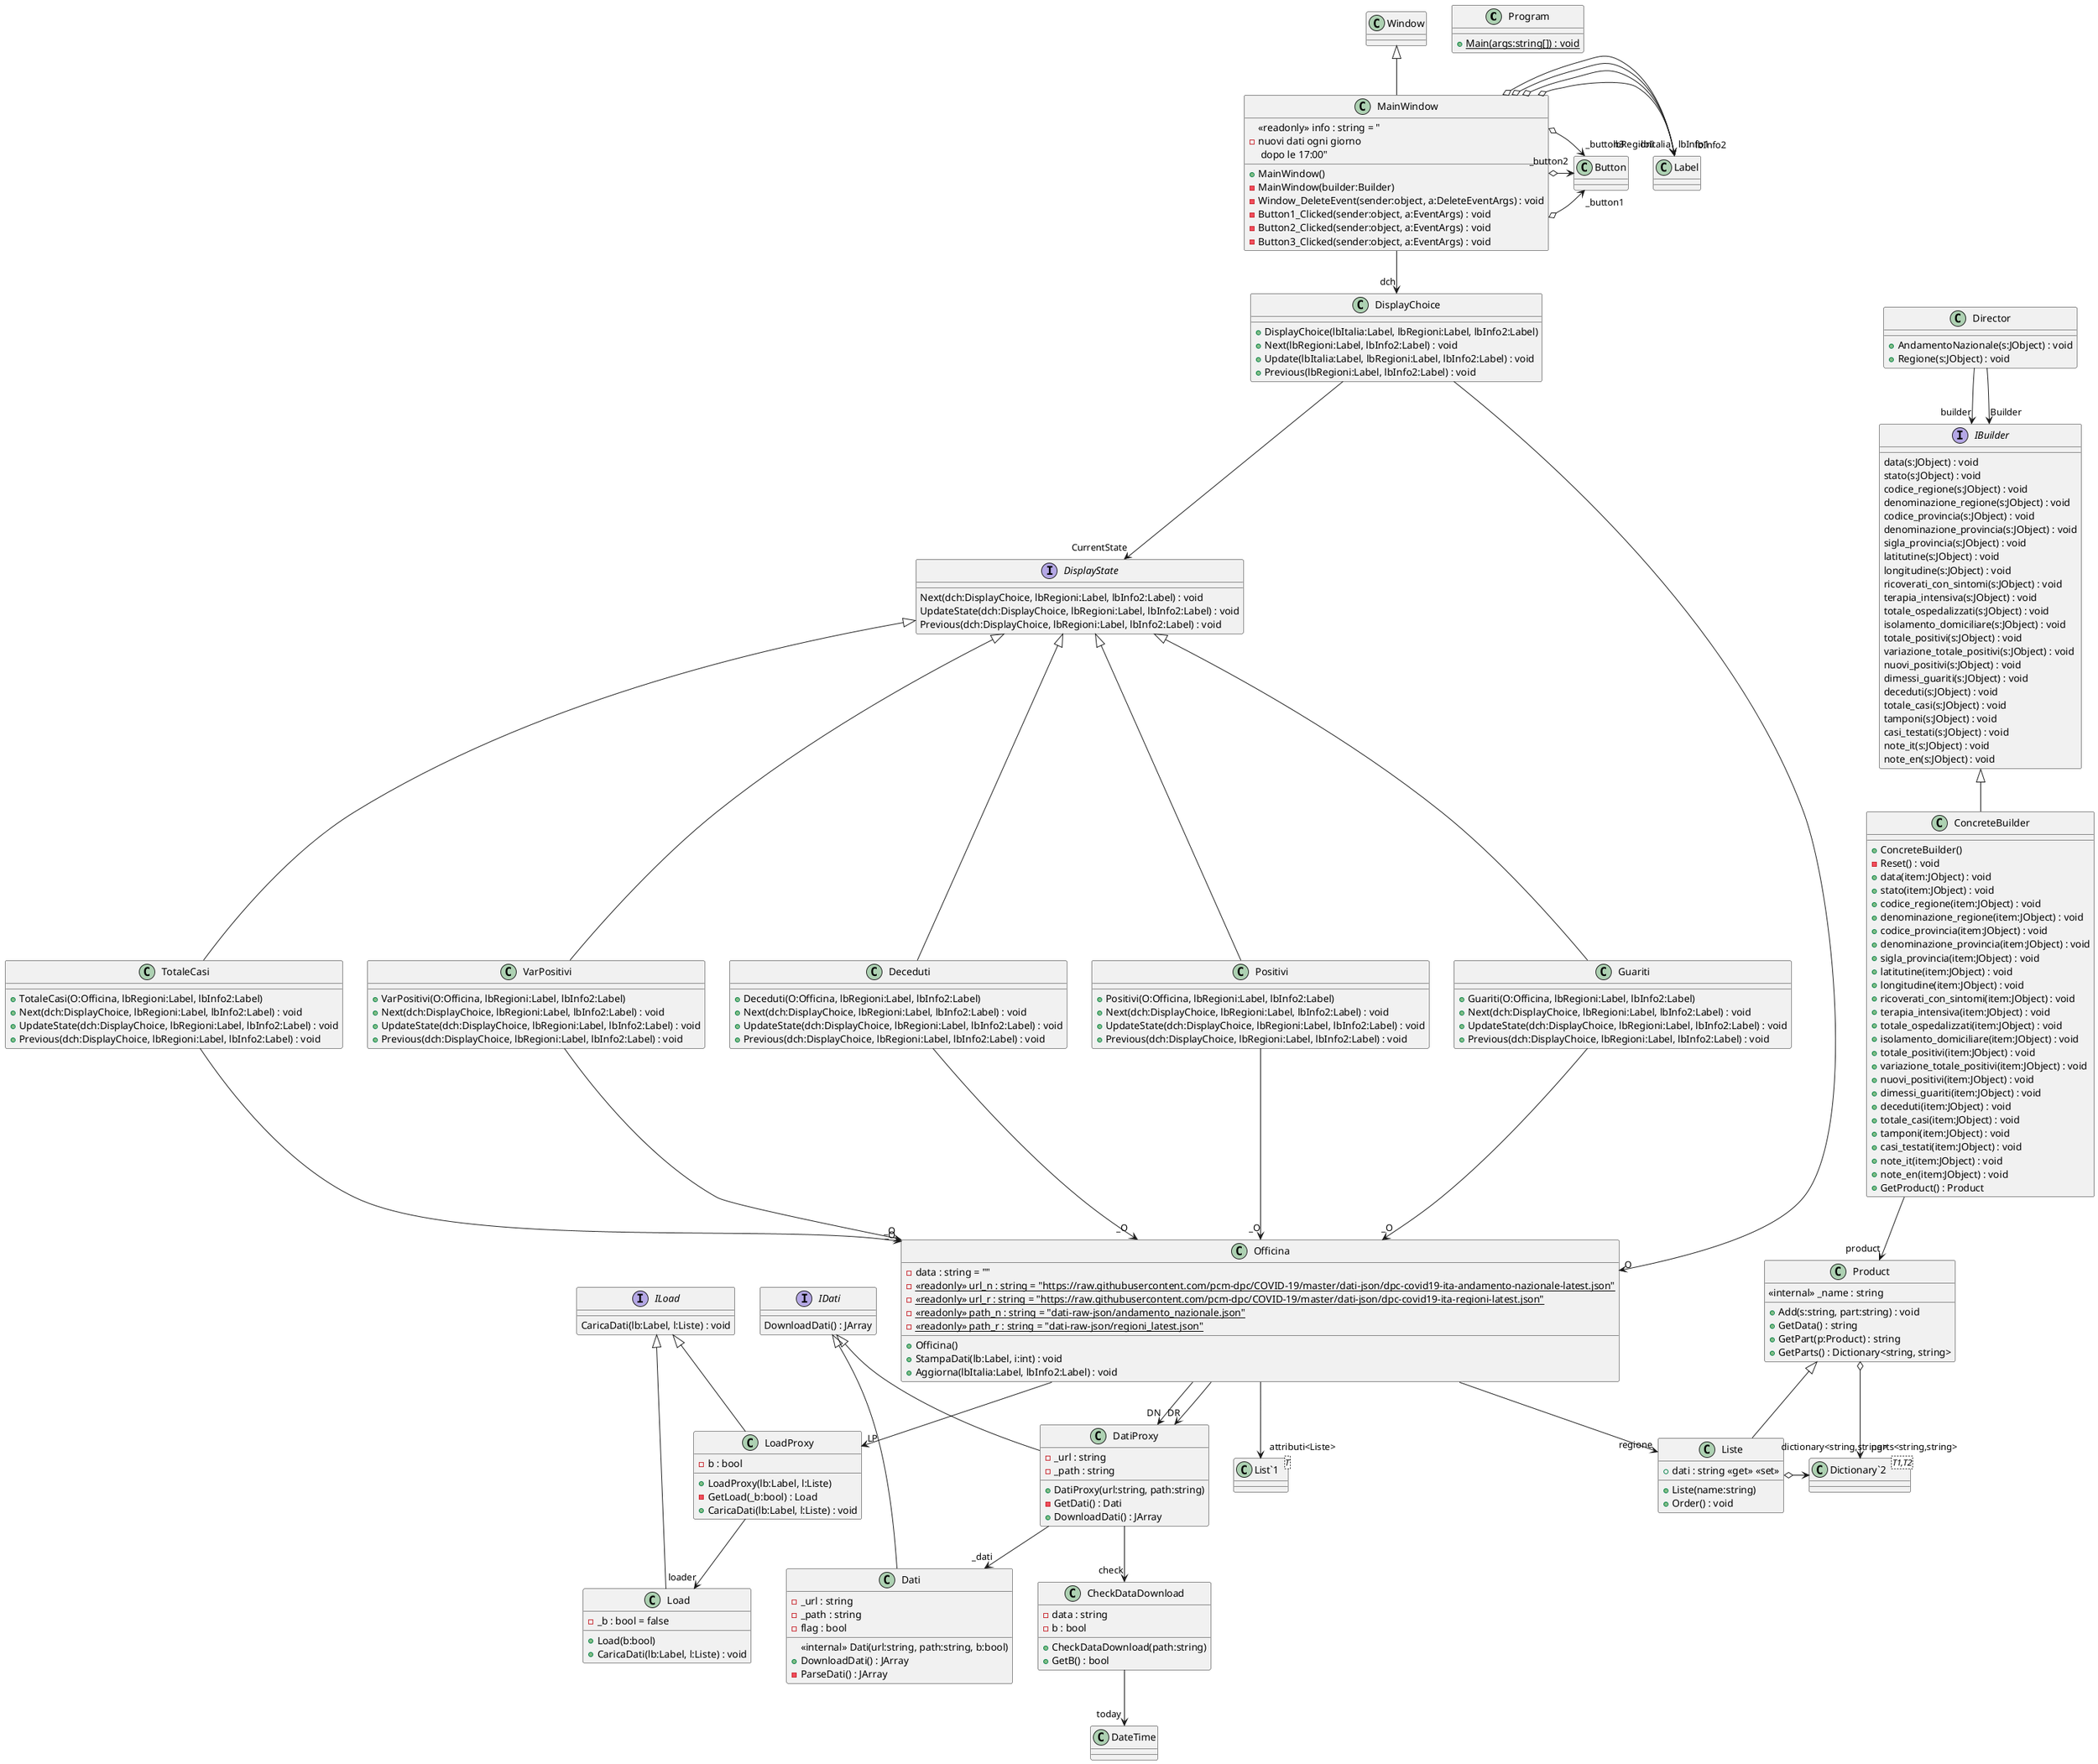 @startuml
class Program {
    + {static} Main(args:string[]) : void
}
class Officina {
    - data : string = ""
    - {static} <<readonly>> url_n : string = "https://raw.githubusercontent.com/pcm-dpc/COVID-19/master/dati-json/dpc-covid19-ita-andamento-nazionale-latest.json"
    - {static} <<readonly>> url_r : string = "https://raw.githubusercontent.com/pcm-dpc/COVID-19/master/dati-json/dpc-covid19-ita-regioni-latest.json"
    - {static} <<readonly>> path_n : string = "dati-raw-json/andamento_nazionale.json"
    - {static} <<readonly>> path_r : string = "dati-raw-json/regioni_latest.json"
    + Officina()
    + StampaDati(lb:Label, i:int) : void
    + Aggiorna(lbItalia:Label, lbInfo2:Label) : void
}
class "List`1"<T> {
}
Officina --> "LP" LoadProxy
Officina --> "regione" Liste
Officina --> "attributi<Liste>" "List`1"
Officina --> "DN" DatiProxy
Officina --> "DR" DatiProxy
class CheckDataDownload {
    - data : string
    - b : bool
    + CheckDataDownload(path:string)
    + GetB() : bool
}
CheckDataDownload --> "today" DateTime
interface ILoad {
    CaricaDati(lb:Label, l:Liste) : void
}
class DatiProxy {
    - _url : string
    - _path : string
    + DatiProxy(url:string, path:string)
    - GetDati() : Dati
    + DownloadDati() : JArray
}
IDati <|-- DatiProxy
DatiProxy --> "_dati" Dati
DatiProxy --> "check" CheckDataDownload
interface IDati {
    DownloadDati() : JArray
}
class Dati {
    - _url : string
    - _path : string
    - flag : bool
    <<internal>> Dati(url:string, path:string, b:bool)
    + DownloadDati() : JArray
    - ParseDati() : JArray
}
IDati <|-- Dati
class Load {
    - _b : bool = false
    + Load(b:bool)
    + CaricaDati(lb:Label, l:Liste) : void
}
ILoad <|-- Load
class LoadProxy {
    - b : bool
    + LoadProxy(lb:Label, l:Liste)
    - GetLoad(_b:bool) : Load
    + CaricaDati(lb:Label, l:Liste) : void
}
ILoad <|-- LoadProxy
LoadProxy --> "loader" Load
class Product {
    <<internal>> _name : string
    + Add(s:string, part:string) : void
    + GetData() : string
    + GetPart(p:Product) : string
    + GetParts() : Dictionary<string, string>
}
class "Dictionary`2"<T1,T2> {
}
Product o-> "parts<string,string>" "Dictionary`2"
class Liste {
    + dati : string <<get>> <<set>>
    + Liste(name:string)
    + Order() : void
}
class "Dictionary`2"<T1,T2> {
}
Product <|-- Liste
Liste o-> "dictionary<string,string>" "Dictionary`2"
class Director {
    + AndamentoNazionale(s:JObject) : void
    + Regione(s:JObject) : void
}
Director --> "builder" IBuilder
Director --> "Builder" IBuilder
class ConcreteBuilder {
    + ConcreteBuilder()
    - Reset() : void
    + data(item:JObject) : void
    + stato(item:JObject) : void
    + codice_regione(item:JObject) : void
    + denominazione_regione(item:JObject) : void
    + codice_provincia(item:JObject) : void
    + denominazione_provincia(item:JObject) : void
    + sigla_provincia(item:JObject) : void
    + latitutine(item:JObject) : void
    + longitudine(item:JObject) : void
    + ricoverati_con_sintomi(item:JObject) : void
    + terapia_intensiva(item:JObject) : void
    + totale_ospedalizzati(item:JObject) : void
    + isolamento_domiciliare(item:JObject) : void
    + totale_positivi(item:JObject) : void
    + variazione_totale_positivi(item:JObject) : void
    + nuovi_positivi(item:JObject) : void
    + dimessi_guariti(item:JObject) : void
    + deceduti(item:JObject) : void
    + totale_casi(item:JObject) : void
    + tamponi(item:JObject) : void
    + casi_testati(item:JObject) : void
    + note_it(item:JObject) : void
    + note_en(item:JObject) : void
    + GetProduct() : Product
}
IBuilder <|-- ConcreteBuilder
ConcreteBuilder --> "product" Product
interface IBuilder {
    data(s:JObject) : void
    stato(s:JObject) : void
    codice_regione(s:JObject) : void
    denominazione_regione(s:JObject) : void
    codice_provincia(s:JObject) : void
    denominazione_provincia(s:JObject) : void
    sigla_provincia(s:JObject) : void
    latitutine(s:JObject) : void
    longitudine(s:JObject) : void
    ricoverati_con_sintomi(s:JObject) : void
    terapia_intensiva(s:JObject) : void
    totale_ospedalizzati(s:JObject) : void
    isolamento_domiciliare(s:JObject) : void
    totale_positivi(s:JObject) : void
    variazione_totale_positivi(s:JObject) : void
    nuovi_positivi(s:JObject) : void
    dimessi_guariti(s:JObject) : void
    deceduti(s:JObject) : void
    totale_casi(s:JObject) : void
    tamponi(s:JObject) : void
    casi_testati(s:JObject) : void
    note_it(s:JObject) : void
    note_en(s:JObject) : void
}
class MainWindow {
    - <<readonly>> info : string = "\nnuovi dati ogni giorno\n dopo le 17:00"
    + MainWindow()
    - MainWindow(builder:Builder)
    - Window_DeleteEvent(sender:object, a:DeleteEventArgs) : void
    - Button1_Clicked(sender:object, a:EventArgs) : void
    - Button2_Clicked(sender:object, a:EventArgs) : void
    - Button3_Clicked(sender:object, a:EventArgs) : void
}
Window <|-- MainWindow
MainWindow o-> "lbInfo1" Label
MainWindow o-> "lbItalia" Label
MainWindow o-> "lbRegioni" Label
MainWindow o-> "lbInfo2" Label
MainWindow o-> "_button1" Button
MainWindow o-> "_button2" Button
MainWindow o-> "_button3" Button
MainWindow --> "dch" DisplayChoice
interface DisplayState {
    Next(dch:DisplayChoice, lbRegioni:Label, lbInfo2:Label) : void
    UpdateState(dch:DisplayChoice, lbRegioni:Label, lbInfo2:Label) : void
    Previous(dch:DisplayChoice, lbRegioni:Label, lbInfo2:Label) : void
}
class Guariti {
    + Guariti(O:Officina, lbRegioni:Label, lbInfo2:Label)
    + Next(dch:DisplayChoice, lbRegioni:Label, lbInfo2:Label) : void
    + UpdateState(dch:DisplayChoice, lbRegioni:Label, lbInfo2:Label) : void
    + Previous(dch:DisplayChoice, lbRegioni:Label, lbInfo2:Label) : void
}
DisplayState <|-- Guariti
Guariti --> "_O" Officina
class TotaleCasi {
    + TotaleCasi(O:Officina, lbRegioni:Label, lbInfo2:Label)
    + Next(dch:DisplayChoice, lbRegioni:Label, lbInfo2:Label) : void
    + UpdateState(dch:DisplayChoice, lbRegioni:Label, lbInfo2:Label) : void
    + Previous(dch:DisplayChoice, lbRegioni:Label, lbInfo2:Label) : void
}
DisplayState <|-- TotaleCasi
TotaleCasi --> "_O" Officina
class DisplayChoice {
    + DisplayChoice(lbItalia:Label, lbRegioni:Label, lbInfo2:Label)
    + Next(lbRegioni:Label, lbInfo2:Label) : void
    + Update(lbItalia:Label, lbRegioni:Label, lbInfo2:Label) : void
    + Previous(lbRegioni:Label, lbInfo2:Label) : void
}
DisplayChoice --> "O" Officina
DisplayChoice --> "CurrentState" DisplayState
class VarPositivi {
    + VarPositivi(O:Officina, lbRegioni:Label, lbInfo2:Label)
    + Next(dch:DisplayChoice, lbRegioni:Label, lbInfo2:Label) : void
    + UpdateState(dch:DisplayChoice, lbRegioni:Label, lbInfo2:Label) : void
    + Previous(dch:DisplayChoice, lbRegioni:Label, lbInfo2:Label) : void
}
DisplayState <|-- VarPositivi
VarPositivi --> "_O" Officina
class Deceduti {
    + Deceduti(O:Officina, lbRegioni:Label, lbInfo2:Label)
    + Next(dch:DisplayChoice, lbRegioni:Label, lbInfo2:Label) : void
    + UpdateState(dch:DisplayChoice, lbRegioni:Label, lbInfo2:Label) : void
    + Previous(dch:DisplayChoice, lbRegioni:Label, lbInfo2:Label) : void
}
DisplayState <|-- Deceduti
Deceduti --> "_O" Officina
class Positivi {
    + Positivi(O:Officina, lbRegioni:Label, lbInfo2:Label)
    + Next(dch:DisplayChoice, lbRegioni:Label, lbInfo2:Label) : void
    + UpdateState(dch:DisplayChoice, lbRegioni:Label, lbInfo2:Label) : void
    + Previous(dch:DisplayChoice, lbRegioni:Label, lbInfo2:Label) : void
}
DisplayState <|-- Positivi
Positivi --> "_O" Officina
@enduml
